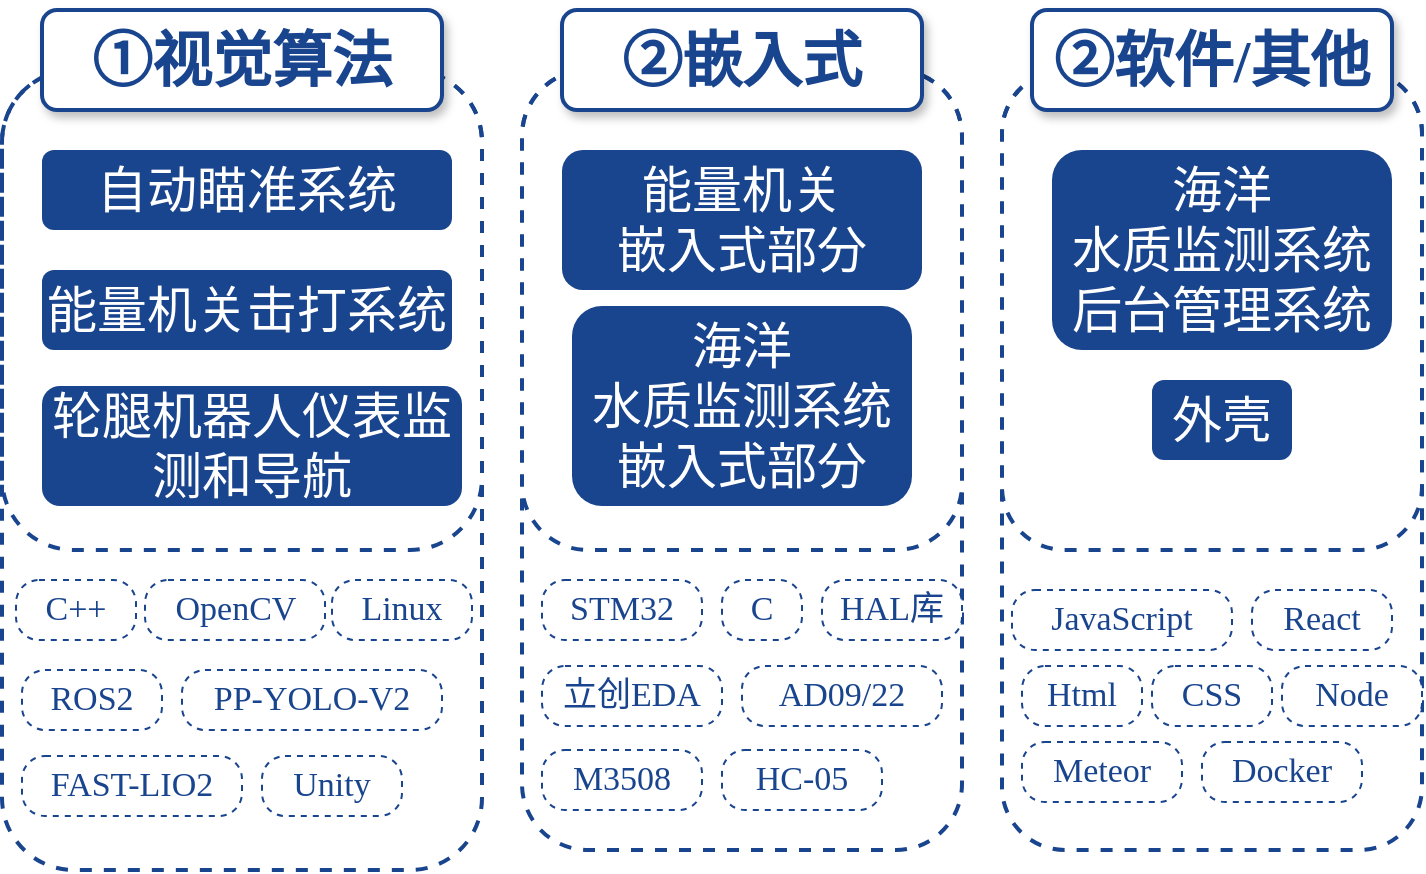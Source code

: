 <mxfile version="24.1.0" type="device">
  <diagram name="第 1 页" id="Rq3XJcSXCHiINu8ByYgs">
    <mxGraphModel dx="2046" dy="1882" grid="1" gridSize="10" guides="1" tooltips="1" connect="1" arrows="1" fold="1" page="1" pageScale="1" pageWidth="827" pageHeight="1169" math="0" shadow="0">
      <root>
        <mxCell id="0" />
        <mxCell id="1" parent="0" />
        <mxCell id="nIxtc7H3scKheGFJdrLm-48" value="" style="rounded=1;whiteSpace=wrap;html=1;fillColor=none;dashed=1;strokeWidth=2;strokeColor=#19448E;" vertex="1" parent="1">
          <mxGeometry x="480" y="30" width="210" height="390" as="geometry" />
        </mxCell>
        <mxCell id="nIxtc7H3scKheGFJdrLm-39" value="" style="rounded=1;whiteSpace=wrap;html=1;fillColor=none;dashed=1;strokeWidth=2;strokeColor=#19448E;" vertex="1" parent="1">
          <mxGeometry x="480" y="30" width="210" height="240" as="geometry" />
        </mxCell>
        <mxCell id="nIxtc7H3scKheGFJdrLm-35" value="" style="rounded=1;whiteSpace=wrap;html=1;fillColor=none;dashed=1;strokeWidth=2;strokeColor=#19448E;" vertex="1" parent="1">
          <mxGeometry x="240" y="30" width="220" height="390" as="geometry" />
        </mxCell>
        <mxCell id="nIxtc7H3scKheGFJdrLm-30" value="" style="rounded=1;whiteSpace=wrap;html=1;fillColor=none;dashed=1;strokeWidth=2;strokeColor=#19448E;" vertex="1" parent="1">
          <mxGeometry x="-20" y="30" width="240" height="400" as="geometry" />
        </mxCell>
        <mxCell id="nIxtc7H3scKheGFJdrLm-20" value="" style="rounded=1;whiteSpace=wrap;html=1;fillColor=none;dashed=1;strokeWidth=2;strokeColor=#19448E;" vertex="1" parent="1">
          <mxGeometry x="240" y="30" width="220" height="240" as="geometry" />
        </mxCell>
        <mxCell id="nIxtc7H3scKheGFJdrLm-10" value="" style="rounded=1;whiteSpace=wrap;html=1;fillColor=none;dashed=1;strokeWidth=2;strokeColor=#19448E;" vertex="1" parent="1">
          <mxGeometry x="-20" y="30" width="240" height="240" as="geometry" />
        </mxCell>
        <mxCell id="nIxtc7H3scKheGFJdrLm-2" value="&lt;font size=&quot;1&quot; color=&quot;#19448e&quot;&gt;&lt;b style=&quot;font-size: 30px;&quot;&gt;②嵌入式&lt;/b&gt;&lt;/font&gt;" style="rounded=1;whiteSpace=wrap;html=1;strokeColor=#19448E;fontFamily=Times New Roman;strokeWidth=2;glass=0;shadow=1;" vertex="1" parent="1">
          <mxGeometry x="260" width="180" height="50" as="geometry" />
        </mxCell>
        <mxCell id="nIxtc7H3scKheGFJdrLm-3" value="&lt;font size=&quot;1&quot; color=&quot;#19448e&quot;&gt;&lt;b style=&quot;font-size: 30px;&quot;&gt;②软件/其他&lt;/b&gt;&lt;/font&gt;" style="rounded=1;whiteSpace=wrap;html=1;strokeColor=#19448E;fontFamily=Times New Roman;strokeWidth=2;glass=0;shadow=1;" vertex="1" parent="1">
          <mxGeometry x="495" width="180" height="50" as="geometry" />
        </mxCell>
        <mxCell id="nIxtc7H3scKheGFJdrLm-6" value="&lt;font style=&quot;font-size: 25px;&quot;&gt;自动瞄准系统&lt;/font&gt;" style="rounded=1;whiteSpace=wrap;html=1;strokeColor=none;fontFamily=stsong;dashed=1;fontStyle=0;fontColor=#FFFFFF;fillColor=#19448E;" vertex="1" parent="1">
          <mxGeometry y="70" width="205" height="40" as="geometry" />
        </mxCell>
        <mxCell id="nIxtc7H3scKheGFJdrLm-8" value="&lt;font style=&quot;font-size: 25px;&quot; face=&quot;stsong&quot;&gt;能量机关击打系统&lt;/font&gt;" style="rounded=1;whiteSpace=wrap;html=1;strokeColor=none;fontFamily=Times New Roman;dashed=1;fontStyle=0;fontColor=#FFFFFF;fillColor=#19448E;" vertex="1" parent="1">
          <mxGeometry y="130" width="205" height="40" as="geometry" />
        </mxCell>
        <mxCell id="nIxtc7H3scKheGFJdrLm-9" value="&lt;font style=&quot;font-size: 25px;&quot; face=&quot;stsong&quot;&gt;轮腿机器人仪表监测和导航&lt;/font&gt;" style="rounded=1;whiteSpace=wrap;html=1;strokeColor=none;fontFamily=Times New Roman;dashed=1;fontStyle=0;fontColor=#FFFFFF;fillColor=#19448E;" vertex="1" parent="1">
          <mxGeometry y="188" width="210" height="60" as="geometry" />
        </mxCell>
        <mxCell id="nIxtc7H3scKheGFJdrLm-1" value="&lt;font size=&quot;1&quot; color=&quot;#19448e&quot;&gt;&lt;b style=&quot;font-size: 30px;&quot;&gt;①视觉算法&lt;/b&gt;&lt;/font&gt;" style="rounded=1;whiteSpace=wrap;html=1;strokeColor=#19448E;fontFamily=Times New Roman;strokeWidth=2;glass=0;shadow=1;" vertex="1" parent="1">
          <mxGeometry width="200" height="50" as="geometry" />
        </mxCell>
        <mxCell id="nIxtc7H3scKheGFJdrLm-12" value="&lt;font style=&quot;font-size: 17px;&quot;&gt;C++&lt;/font&gt;" style="rounded=1;whiteSpace=wrap;html=1;strokeColor=#19448E;fontFamily=Verdana;dashed=1;fillColor=#FFFFFF;fontColor=#19448E;autosize=1;arcSize=23;absoluteArcSize=1;fontSize=17;" vertex="1" parent="1">
          <mxGeometry x="-13" y="285" width="60" height="30" as="geometry" />
        </mxCell>
        <mxCell id="nIxtc7H3scKheGFJdrLm-13" value="&lt;font style=&quot;font-size: 17px;&quot;&gt;OpenCV&lt;/font&gt;" style="rounded=1;whiteSpace=wrap;html=1;strokeColor=#19448E;fontFamily=Verdana;dashed=1;fillColor=#FFFFFF;fontColor=#19448E;autosize=1;arcSize=23;absoluteArcSize=1;fontSize=17;" vertex="1" parent="1">
          <mxGeometry x="51.5" y="285" width="90" height="30" as="geometry" />
        </mxCell>
        <mxCell id="nIxtc7H3scKheGFJdrLm-14" value="&lt;font style=&quot;font-size: 17px;&quot;&gt;Linux&lt;/font&gt;" style="rounded=1;whiteSpace=wrap;html=1;strokeColor=#19448E;fontFamily=Verdana;dashed=1;fillColor=#FFFFFF;fontColor=#19448E;autosize=1;arcSize=23;absoluteArcSize=1;fontSize=17;" vertex="1" parent="1">
          <mxGeometry x="145" y="285" width="70" height="30" as="geometry" />
        </mxCell>
        <mxCell id="nIxtc7H3scKheGFJdrLm-15" value="&lt;font style=&quot;font-size: 17px;&quot;&gt;ROS2&lt;/font&gt;" style="rounded=1;whiteSpace=wrap;html=1;strokeColor=#19448E;fontFamily=Verdana;dashed=1;fillColor=#FFFFFF;fontColor=#19448E;autosize=1;arcSize=23;absoluteArcSize=1;fontSize=17;" vertex="1" parent="1">
          <mxGeometry x="-10" y="330" width="70" height="30" as="geometry" />
        </mxCell>
        <mxCell id="nIxtc7H3scKheGFJdrLm-18" value="&lt;font style=&quot;font-size: 25px;&quot;&gt;能量机关&lt;/font&gt;&lt;div&gt;&lt;font style=&quot;font-size: 25px;&quot;&gt;嵌入式部分&lt;/font&gt;&lt;/div&gt;" style="rounded=1;whiteSpace=wrap;html=1;strokeColor=none;fontFamily=stsong;dashed=1;fontStyle=0;fontColor=#FFFFFF;fillColor=#19448E;fixedWidth=0;container=0;autosize=1;" vertex="1" parent="1">
          <mxGeometry x="260" y="70" width="180" height="70" as="geometry" />
        </mxCell>
        <mxCell id="nIxtc7H3scKheGFJdrLm-19" value="&lt;span style=&quot;font-size: 25px;&quot;&gt;海洋&lt;/span&gt;&lt;div&gt;&lt;span style=&quot;font-size: 25px;&quot;&gt;水质监测系统&lt;/span&gt;&lt;div&gt;&lt;span style=&quot;font-size: 25px;&quot;&gt;嵌入式部分&lt;/span&gt;&lt;/div&gt;&lt;/div&gt;" style="rounded=1;whiteSpace=wrap;html=1;strokeColor=none;fontFamily=stsong;dashed=1;fontStyle=0;fontColor=#FFFFFF;fillColor=#19448E;fixedWidth=0;container=0;autosize=1;" vertex="1" parent="1">
          <mxGeometry x="265" y="148" width="170" height="100" as="geometry" />
        </mxCell>
        <mxCell id="nIxtc7H3scKheGFJdrLm-23" value="&lt;font style=&quot;font-size: 17px;&quot;&gt;STM32&lt;/font&gt;" style="rounded=1;whiteSpace=wrap;html=1;strokeColor=#19448E;fontFamily=Verdana;dashed=1;fillColor=#FFFFFF;fontColor=#19448E;autosize=1;arcSize=23;absoluteArcSize=1;fontSize=17;" vertex="1" parent="1">
          <mxGeometry x="250" y="285" width="80" height="30" as="geometry" />
        </mxCell>
        <mxCell id="nIxtc7H3scKheGFJdrLm-24" value="&lt;font style=&quot;font-size: 17px;&quot;&gt;立创EDA&lt;/font&gt;" style="rounded=1;whiteSpace=wrap;html=1;strokeColor=#19448E;fontFamily=Verdana;dashed=1;fillColor=#FFFFFF;fontColor=#19448E;autosize=1;arcSize=23;absoluteArcSize=1;fontSize=17;" vertex="1" parent="1">
          <mxGeometry x="250" y="328" width="90" height="30" as="geometry" />
        </mxCell>
        <mxCell id="nIxtc7H3scKheGFJdrLm-25" value="&lt;font style=&quot;font-size: 17px;&quot;&gt;C&lt;/font&gt;" style="rounded=1;whiteSpace=wrap;html=1;strokeColor=#19448E;fontFamily=Verdana;dashed=1;fillColor=#FFFFFF;fontColor=#19448E;autosize=1;arcSize=23;absoluteArcSize=1;fontSize=17;" vertex="1" parent="1">
          <mxGeometry x="340" y="285" width="40" height="30" as="geometry" />
        </mxCell>
        <mxCell id="nIxtc7H3scKheGFJdrLm-26" value="&lt;font style=&quot;font-size: 17px;&quot;&gt;PP-YOLO-V2&lt;/font&gt;" style="rounded=1;whiteSpace=wrap;html=1;strokeColor=#19448E;fontFamily=Verdana;dashed=1;fillColor=#FFFFFF;fontColor=#19448E;autosize=1;arcSize=23;absoluteArcSize=1;fontSize=17;" vertex="1" parent="1">
          <mxGeometry x="70" y="330" width="130" height="30" as="geometry" />
        </mxCell>
        <mxCell id="nIxtc7H3scKheGFJdrLm-27" value="&lt;font style=&quot;font-size: 17px;&quot;&gt;FAST-LIO2&lt;/font&gt;" style="rounded=1;whiteSpace=wrap;html=1;strokeColor=#19448E;fontFamily=Verdana;dashed=1;fillColor=#FFFFFF;fontColor=#19448E;autosize=1;arcSize=23;absoluteArcSize=1;fontSize=17;" vertex="1" parent="1">
          <mxGeometry x="-10" y="373" width="110" height="30" as="geometry" />
        </mxCell>
        <mxCell id="nIxtc7H3scKheGFJdrLm-28" value="Unity" style="rounded=1;whiteSpace=wrap;html=1;strokeColor=#19448E;fontFamily=Verdana;dashed=1;fillColor=#FFFFFF;fontColor=#19448E;autosize=1;arcSize=23;absoluteArcSize=1;fontSize=17;" vertex="1" parent="1">
          <mxGeometry x="110" y="373" width="70" height="30" as="geometry" />
        </mxCell>
        <mxCell id="nIxtc7H3scKheGFJdrLm-29" value="&lt;font style=&quot;font-size: 17px;&quot;&gt;HAL库&lt;/font&gt;" style="rounded=1;whiteSpace=wrap;html=1;strokeColor=#19448E;fontFamily=Verdana;dashed=1;fillColor=#FFFFFF;fontColor=#19448E;autosize=1;arcSize=23;absoluteArcSize=1;fontSize=17;" vertex="1" parent="1">
          <mxGeometry x="390" y="285" width="70" height="30" as="geometry" />
        </mxCell>
        <mxCell id="nIxtc7H3scKheGFJdrLm-31" value="&lt;font style=&quot;font-size: 17px;&quot;&gt;AD09/22&lt;/font&gt;" style="rounded=1;whiteSpace=wrap;html=1;strokeColor=#19448E;fontFamily=Verdana;dashed=1;fillColor=#FFFFFF;fontColor=#19448E;autosize=1;arcSize=23;absoluteArcSize=1;fontSize=17;" vertex="1" parent="1">
          <mxGeometry x="350" y="328" width="100" height="30" as="geometry" />
        </mxCell>
        <mxCell id="nIxtc7H3scKheGFJdrLm-32" value="M3508" style="rounded=1;whiteSpace=wrap;html=1;strokeColor=#19448E;fontFamily=Verdana;dashed=1;fillColor=#FFFFFF;fontColor=#19448E;autosize=1;arcSize=23;absoluteArcSize=1;fontSize=17;" vertex="1" parent="1">
          <mxGeometry x="250" y="370" width="80" height="30" as="geometry" />
        </mxCell>
        <mxCell id="nIxtc7H3scKheGFJdrLm-34" value="HC-05" style="rounded=1;whiteSpace=wrap;html=1;strokeColor=#19448E;fontFamily=Verdana;dashed=1;fillColor=#FFFFFF;fontColor=#19448E;autosize=1;arcSize=23;absoluteArcSize=1;fontSize=17;" vertex="1" parent="1">
          <mxGeometry x="340" y="370" width="80" height="30" as="geometry" />
        </mxCell>
        <mxCell id="nIxtc7H3scKheGFJdrLm-36" value="&lt;span style=&quot;font-size: 25px;&quot;&gt;海洋&lt;/span&gt;&lt;div&gt;&lt;span style=&quot;font-size: 25px;&quot;&gt;水质监测系统&lt;/span&gt;&lt;/div&gt;&lt;div&gt;&lt;span style=&quot;font-size: 25px;&quot;&gt;后台管理系统&lt;/span&gt;&lt;/div&gt;" style="rounded=1;whiteSpace=wrap;html=1;strokeColor=none;fontFamily=stsong;dashed=1;fontStyle=0;fontColor=#FFFFFF;fillColor=#19448E;fixedWidth=0;container=0;autosize=1;" vertex="1" parent="1">
          <mxGeometry x="505" y="70" width="170" height="100" as="geometry" />
        </mxCell>
        <mxCell id="nIxtc7H3scKheGFJdrLm-37" value="&lt;div&gt;&lt;span style=&quot;font-size: 25px;&quot;&gt;外壳&lt;/span&gt;&lt;/div&gt;" style="rounded=1;whiteSpace=wrap;html=1;strokeColor=none;fontFamily=stsong;dashed=1;fontStyle=0;fontColor=#FFFFFF;fillColor=#19448E;fixedWidth=0;container=0;autosize=1;" vertex="1" parent="1">
          <mxGeometry x="555" y="185" width="70" height="40" as="geometry" />
        </mxCell>
        <mxCell id="nIxtc7H3scKheGFJdrLm-40" value="JavaScript" style="rounded=1;whiteSpace=wrap;html=1;strokeColor=#19448E;fontFamily=Verdana;dashed=1;fillColor=#FFFFFF;fontColor=#19448E;autosize=1;arcSize=23;absoluteArcSize=1;fontSize=17;" vertex="1" parent="1">
          <mxGeometry x="485" y="290" width="110" height="30" as="geometry" />
        </mxCell>
        <mxCell id="nIxtc7H3scKheGFJdrLm-41" value="React" style="rounded=1;whiteSpace=wrap;html=1;strokeColor=#19448E;fontFamily=Verdana;dashed=1;fillColor=#FFFFFF;fontColor=#19448E;autosize=1;arcSize=23;absoluteArcSize=1;fontSize=17;" vertex="1" parent="1">
          <mxGeometry x="605" y="290" width="70" height="30" as="geometry" />
        </mxCell>
        <mxCell id="nIxtc7H3scKheGFJdrLm-42" value="Html" style="rounded=1;whiteSpace=wrap;html=1;strokeColor=#19448E;fontFamily=Verdana;dashed=1;fillColor=#FFFFFF;fontColor=#19448E;autosize=1;arcSize=23;absoluteArcSize=1;fontSize=17;" vertex="1" parent="1">
          <mxGeometry x="490" y="328" width="60" height="30" as="geometry" />
        </mxCell>
        <mxCell id="nIxtc7H3scKheGFJdrLm-43" value="CSS" style="rounded=1;whiteSpace=wrap;html=1;strokeColor=#19448E;fontFamily=Verdana;dashed=1;fillColor=#FFFFFF;fontColor=#19448E;autosize=1;arcSize=23;absoluteArcSize=1;fontSize=17;" vertex="1" parent="1">
          <mxGeometry x="555" y="328" width="60" height="30" as="geometry" />
        </mxCell>
        <mxCell id="nIxtc7H3scKheGFJdrLm-44" value="Meteor" style="rounded=1;whiteSpace=wrap;html=1;strokeColor=#19448E;fontFamily=Verdana;dashed=1;fillColor=#FFFFFF;fontColor=#19448E;autosize=1;arcSize=23;absoluteArcSize=1;fontSize=17;" vertex="1" parent="1">
          <mxGeometry x="490" y="366" width="80" height="30" as="geometry" />
        </mxCell>
        <mxCell id="nIxtc7H3scKheGFJdrLm-45" value="Node" style="rounded=1;whiteSpace=wrap;html=1;strokeColor=#19448E;fontFamily=Verdana;dashed=1;fillColor=#FFFFFF;fontColor=#19448E;autosize=1;arcSize=23;absoluteArcSize=1;fontSize=17;" vertex="1" parent="1">
          <mxGeometry x="620" y="328" width="70" height="30" as="geometry" />
        </mxCell>
        <mxCell id="nIxtc7H3scKheGFJdrLm-46" value="Docker" style="rounded=1;whiteSpace=wrap;html=1;strokeColor=#19448E;fontFamily=Verdana;dashed=1;fillColor=#FFFFFF;fontColor=#19448E;autosize=1;arcSize=23;absoluteArcSize=1;fontSize=17;" vertex="1" parent="1">
          <mxGeometry x="580" y="366" width="80" height="30" as="geometry" />
        </mxCell>
      </root>
    </mxGraphModel>
  </diagram>
</mxfile>
